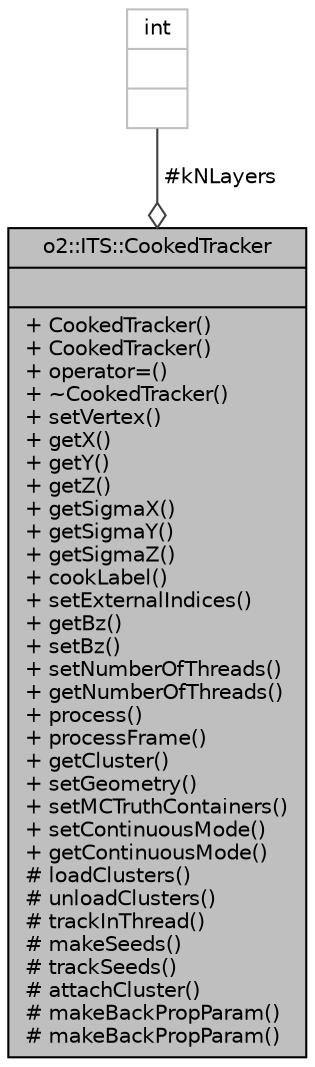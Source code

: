 digraph "o2::ITS::CookedTracker"
{
 // INTERACTIVE_SVG=YES
  bgcolor="transparent";
  edge [fontname="Helvetica",fontsize="10",labelfontname="Helvetica",labelfontsize="10"];
  node [fontname="Helvetica",fontsize="10",shape=record];
  Node1 [label="{o2::ITS::CookedTracker\n||+ CookedTracker()\l+ CookedTracker()\l+ operator=()\l+ ~CookedTracker()\l+ setVertex()\l+ getX()\l+ getY()\l+ getZ()\l+ getSigmaX()\l+ getSigmaY()\l+ getSigmaZ()\l+ cookLabel()\l+ setExternalIndices()\l+ getBz()\l+ setBz()\l+ setNumberOfThreads()\l+ getNumberOfThreads()\l+ process()\l+ processFrame()\l+ getCluster()\l+ setGeometry()\l+ setMCTruthContainers()\l+ setContinuousMode()\l+ getContinuousMode()\l# loadClusters()\l# unloadClusters()\l# trackInThread()\l# makeSeeds()\l# trackSeeds()\l# attachCluster()\l# makeBackPropParam()\l# makeBackPropParam()\l}",height=0.2,width=0.4,color="black", fillcolor="grey75", style="filled" fontcolor="black"];
  Node2 -> Node1 [color="grey25",fontsize="10",style="solid",label=" #kNLayers" ,arrowhead="odiamond",fontname="Helvetica"];
  Node2 [label="{int\n||}",height=0.2,width=0.4,color="grey75"];
}

